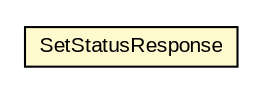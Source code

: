 #!/usr/local/bin/dot
#
# Class diagram 
# Generated by UMLGraph version R5_6-24-gf6e263 (http://www.umlgraph.org/)
#

digraph G {
	edge [fontname="arial",fontsize=10,labelfontname="arial",labelfontsize=10];
	node [fontname="arial",fontsize=10,shape=plaintext];
	nodesep=0.25;
	ranksep=0.5;
	// org.miloss.fgsms.services.interfaces.status.SetStatusResponse
	c1131777 [label=<<table title="org.miloss.fgsms.services.interfaces.status.SetStatusResponse" border="0" cellborder="1" cellspacing="0" cellpadding="2" port="p" bgcolor="lemonChiffon" href="./SetStatusResponse.html">
		<tr><td><table border="0" cellspacing="0" cellpadding="1">
<tr><td align="center" balign="center"> SetStatusResponse </td></tr>
		</table></td></tr>
		</table>>, URL="./SetStatusResponse.html", fontname="arial", fontcolor="black", fontsize=10.0];
}

